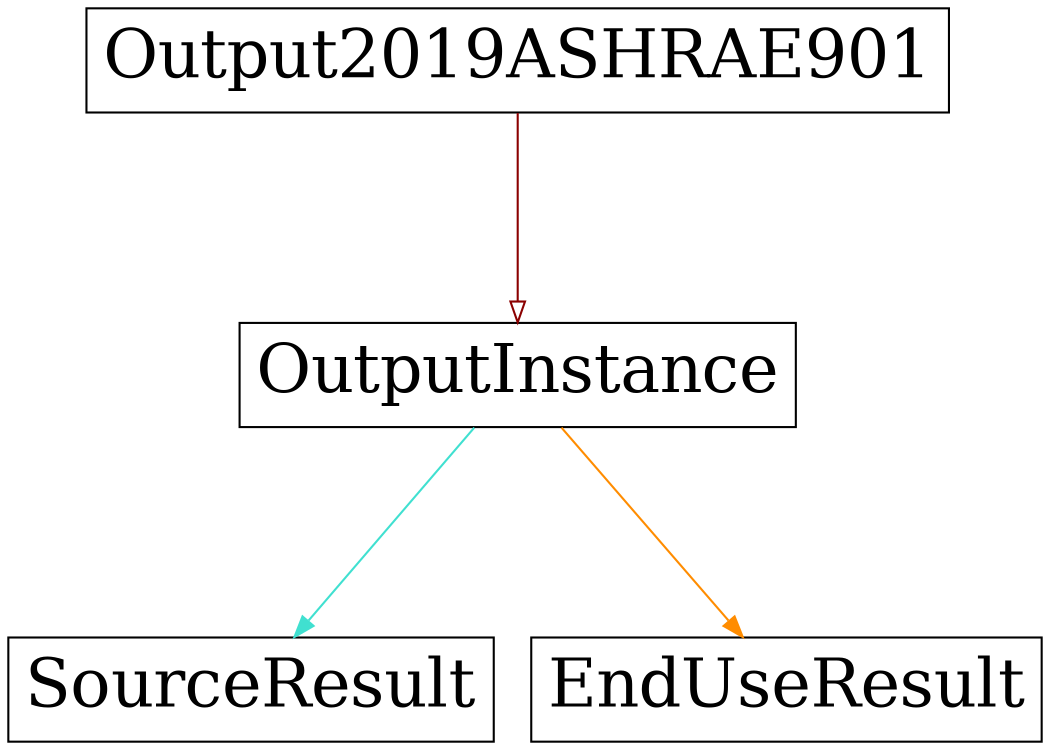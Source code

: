 digraph G {
    size="10, 10";
    ranksep="1.4";
  Output2019ASHRAE901 -> OutputInstance [arrowhead=empty color="darkred"]
  Output2019ASHRAE901[fontsize="32" shape="box" height="0.7"]
  OutputInstance[fontsize="32" shape="box" height="0.7"]
  OutputInstance -> SourceResult [color="turquoise"]
  SourceResult[fontsize="32" shape="box" height="0.7"]
  OutputInstance -> EndUseResult [color="darkorange"]
  EndUseResult[fontsize="32" shape="box" height="0.7"]
}
